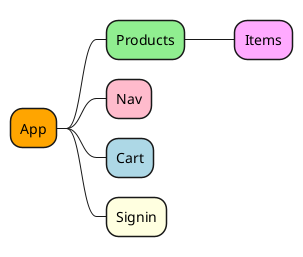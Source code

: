 @startmindmap
*[#Orange] App
**[#lightgreen] Products
***[#FFAAFF] Items
**[#FFBBCC] Nav
**[#lightblue] Cart
**[#lightYellow] Signin
@endmindmap
